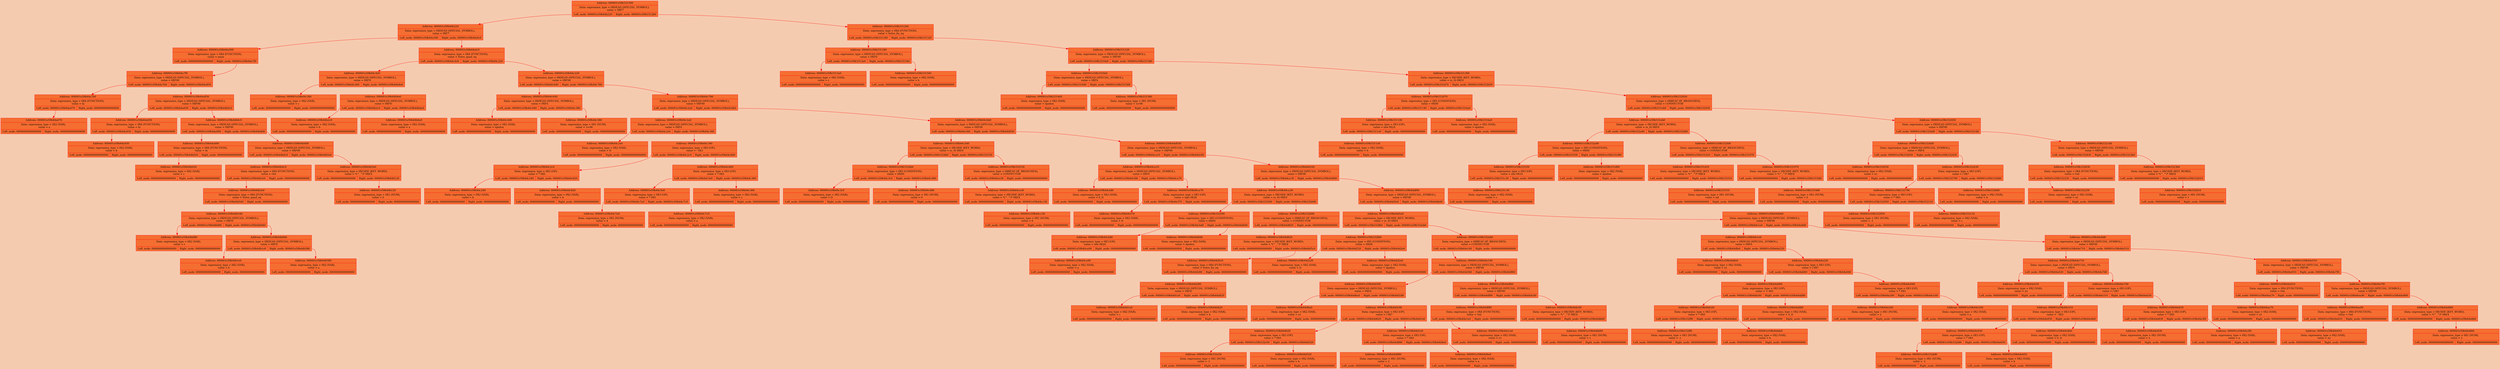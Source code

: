 digraph List{
rankdir=TB;
bgcolor="#f5cbaf";
node[fontsize=12, style=filled, fillcolor = "#f56e31", fontcolor="#000000", shape="none",style="rounded"];
edge[color="#ff05ff",fontcolor="blue", splines = polylines];

node000001e59b331500[color = "#ff030f", fillcolor = "#f56e31", style=filled, shape = record,  label = "{ Address: 000001e59b331500 | Data: expression_type = 0XDEAD (SPECIAL_SYMBOL), \n value = 0XF7 | { <left> Left_node: 000001e59b44b220 | <right> Right_node: 000001e59b331260 }}"];
node000001e59b44b220[color = "#ff030f", fillcolor = "#f56e31", style=filled, shape = record,  label = "{ Address: 000001e59b44b220 | Data: expression_type = 0XDEAD (SPECIAL_SYMBOL), \n value = 0XF7 | { <left> Left_node: 000001e59b44a500 | <right> Right_node: 000001e59b44afc0 }}"];
node000001e59b44a500[color = "#ff030f", fillcolor = "#f56e31", style=filled, shape = record,  label = "{ Address: 000001e59b44a500 | Data: expression_type = 0X4 (FUNCTION), \n value = main | { <left> Left_node: 0000000000000000 | <right> Right_node: 000001e59b44a7f0 }}"];
node000001e59b44a7f0[color = "#ff030f", fillcolor = "#f56e31", style=filled, shape = record,  label = "{ Address: 000001e59b44a7f0 | Data: expression_type = 0XDEAD (SPECIAL_SYMBOL), \n value = 0XF00 | { <left> Left_node: 000001e59b44a7b0 | <right> Right_node: 000001e59b44a850 }}"];
node000001e59b44a7b0[color = "#ff030f", fillcolor = "#f56e31", style=filled, shape = record,  label = "{ Address: 000001e59b44a7b0 | Data: expression_type = 0X4 (FUNCTION), \n value = In | { <left> Left_node: 000001e59b44a670 | <right> Right_node: 0000000000000000 }}"];
node000001e59b44a670[color = "#ff030f", fillcolor = "#f56e31", style=filled, shape = record,  label = "{ Address: 000001e59b44a670 | Data: expression_type = 0X2 (VAR), \n value = a | { <left> Left_node: 0000000000000000 | <right> Right_node: 0000000000000000 }}"];
node000001e59b44a850[color = "#ff030f", fillcolor = "#f56e31", style=filled, shape = record,  label = "{ Address: 000001e59b44a850 | Data: expression_type = 0XDEAD (SPECIAL_SYMBOL), \n value = 0XF00 | { <left> Left_node: 000001e59b44a650 | <right> Right_node: 000001e59b44b0c0 }}"];
node000001e59b44a650[color = "#ff030f", fillcolor = "#f56e31", style=filled, shape = record,  label = "{ Address: 000001e59b44a650 | Data: expression_type = 0X4 (FUNCTION), \n value = In | { <left> Left_node: 000001e59b44a930 | <right> Right_node: 0000000000000000 }}"];
node000001e59b44a930[color = "#ff030f", fillcolor = "#f56e31", style=filled, shape = record,  label = "{ Address: 000001e59b44a930 | Data: expression_type = 0X2 (VAR), \n value = b | { <left> Left_node: 0000000000000000 | <right> Right_node: 0000000000000000 }}"];
node000001e59b44b0c0[color = "#ff030f", fillcolor = "#f56e31", style=filled, shape = record,  label = "{ Address: 000001e59b44b0c0 | Data: expression_type = 0XDEAD (SPECIAL_SYMBOL), \n value = 0XF00 | { <left> Left_node: 000001e59b44a690 | <right> Right_node: 000001e59b44b400 }}"];
node000001e59b44a690[color = "#ff030f", fillcolor = "#f56e31", style=filled, shape = record,  label = "{ Address: 000001e59b44a690 | Data: expression_type = 0X4 (FUNCTION), \n value = In | { <left> Left_node: 000001e59b44b020 | <right> Right_node: 0000000000000000 }}"];
node000001e59b44b020[color = "#ff030f", fillcolor = "#f56e31", style=filled, shape = record,  label = "{ Address: 000001e59b44b020 | Data: expression_type = 0X2 (VAR), \n value = c | { <left> Left_node: 0000000000000000 | <right> Right_node: 0000000000000000 }}"];
node000001e59b44b400[color = "#ff030f", fillcolor = "#f56e31", style=filled, shape = record,  label = "{ Address: 000001e59b44b400 | Data: expression_type = 0XDEAD (SPECIAL_SYMBOL), \n value = 0XF00 | { <left> Left_node: 000001e59b44b4c0 | <right> Right_node: 000001e59b44b5e0 }}"];
node000001e59b44b4c0[color = "#ff030f", fillcolor = "#f56e31", style=filled, shape = record,  label = "{ Address: 000001e59b44b4c0 | Data: expression_type = 0X4 (FUNCTION), \n value = Out | { <left> Left_node: 000001e59b44b3e0 | <right> Right_node: 0000000000000000 }}"];
node000001e59b44b3e0[color = "#ff030f", fillcolor = "#f56e31", style=filled, shape = record,  label = "{ Address: 000001e59b44b3e0 | Data: expression_type = 0X4 (FUNCTION), \n value = Solve_quad_eq | { <left> Left_node: 000001e59b44b540 | <right> Right_node: 0000000000000000 }}"];
node000001e59b44b540[color = "#ff030f", fillcolor = "#f56e31", style=filled, shape = record,  label = "{ Address: 000001e59b44b540 | Data: expression_type = 0XDEAD (SPECIAL_SYMBOL), \n value = 0XFD | { <left> Left_node: 000001e59b44b080 | <right> Right_node: 000001e59b44b060 }}"];
node000001e59b44b080[color = "#ff030f", fillcolor = "#f56e31", style=filled, shape = record,  label = "{ Address: 000001e59b44b080 | Data: expression_type = 0X2 (VAR), \n value = c | { <left> Left_node: 0000000000000000 | <right> Right_node: 0000000000000000 }}"];
node000001e59b44b060[color = "#ff030f", fillcolor = "#f56e31", style=filled, shape = record,  label = "{ Address: 000001e59b44b060 | Data: expression_type = 0XDEAD (SPECIAL_SYMBOL), \n value = 0XFD | { <left> Left_node: 000001e59b44b1e0 | <right> Right_node: 000001e59b44b580 }}"];
node000001e59b44b1e0[color = "#ff030f", fillcolor = "#f56e31", style=filled, shape = record,  label = "{ Address: 000001e59b44b1e0 | Data: expression_type = 0X2 (VAR), \n value = b | { <left> Left_node: 0000000000000000 | <right> Right_node: 0000000000000000 }}"];
node000001e59b44b580[color = "#ff030f", fillcolor = "#f56e31", style=filled, shape = record,  label = "{ Address: 000001e59b44b580 | Data: expression_type = 0X2 (VAR), \n value = a | { <left> Left_node: 0000000000000000 | <right> Right_node: 0000000000000000 }}"];
node000001e59b44b5e0[color = "#ff030f", fillcolor = "#f56e31", style=filled, shape = record,  label = "{ Address: 000001e59b44b5e0 | Data: expression_type = 0XC0DE (KEY_WORD), \n value = *(^_^)* 0XE4 | { <left> Left_node: 0000000000000000 | <right> Right_node: 000001e59b44b120 }}"];
node000001e59b44b120[color = "#ff030f", fillcolor = "#f56e31", style=filled, shape = record,  label = "{ Address: 000001e59b44b120 | Data: expression_type = 0X1 (NUM), \n value = 0 | { <left> Left_node: 0000000000000000 | <right> Right_node: 0000000000000000 }}"];
node000001e59b44afc0[color = "#ff030f", fillcolor = "#f56e31", style=filled, shape = record,  label = "{ Address: 000001e59b44afc0 | Data: expression_type = 0X4 (FUNCTION), \n value = Solve_quad_eq | { <left> Left_node: 000001e59b44c420 | <right> Right_node: 000001e59b44c220 }}"];
node000001e59b44c420[color = "#ff030f", fillcolor = "#f56e31", style=filled, shape = record,  label = "{ Address: 000001e59b44c420 | Data: expression_type = 0XDEAD (SPECIAL_SYMBOL), \n value = 0XFD | { <left> Left_node: 000001e59b44c260 | <right> Right_node: 000001e59b44b4e0 }}"];
node000001e59b44c260[color = "#ff030f", fillcolor = "#f56e31", style=filled, shape = record,  label = "{ Address: 000001e59b44c260 | Data: expression_type = 0X2 (VAR), \n value = c | { <left> Left_node: 0000000000000000 | <right> Right_node: 0000000000000000 }}"];
node000001e59b44b4e0[color = "#ff030f", fillcolor = "#f56e31", style=filled, shape = record,  label = "{ Address: 000001e59b44b4e0 | Data: expression_type = 0XDEAD (SPECIAL_SYMBOL), \n value = 0XFD | { <left> Left_node: 000001e59b44b2c0 | <right> Right_node: 000001e59b44b4a0 }}"];
node000001e59b44b2c0[color = "#ff030f", fillcolor = "#f56e31", style=filled, shape = record,  label = "{ Address: 000001e59b44b2c0 | Data: expression_type = 0X2 (VAR), \n value = b | { <left> Left_node: 0000000000000000 | <right> Right_node: 0000000000000000 }}"];
node000001e59b44b4a0[color = "#ff030f", fillcolor = "#f56e31", style=filled, shape = record,  label = "{ Address: 000001e59b44b4a0 | Data: expression_type = 0X2 (VAR), \n value = a | { <left> Left_node: 0000000000000000 | <right> Right_node: 0000000000000000 }}"];
node000001e59b44c220[color = "#ff030f", fillcolor = "#f56e31", style=filled, shape = record,  label = "{ Address: 000001e59b44c220 | Data: expression_type = 0XDEAD (SPECIAL_SYMBOL), \n value = 0XF00 | { <left> Left_node: 000001e59b44c640 | <right> Right_node: 000001e59b44c760 }}"];
node000001e59b44c640[color = "#ff030f", fillcolor = "#f56e31", style=filled, shape = record,  label = "{ Address: 000001e59b44c640 | Data: expression_type = 0XDEAD (SPECIAL_SYMBOL), \n value = 0XFA | { <left> Left_node: 000001e59b44c440 | <right> Right_node: 000001e59b44c380 }}"];
node000001e59b44c440[color = "#ff030f", fillcolor = "#f56e31", style=filled, shape = record,  label = "{ Address: 000001e59b44c440 | Data: expression_type = 0X2 (VAR), \n value = epsilon | { <left> Left_node: 0000000000000000 | <right> Right_node: 0000000000000000 }}"];
node000001e59b44c380[color = "#ff030f", fillcolor = "#f56e31", style=filled, shape = record,  label = "{ Address: 000001e59b44c380 | Data: expression_type = 0X1 (NUM), \n value = 1e-06 | { <left> Left_node: 0000000000000000 | <right> Right_node: 0000000000000000 }}"];
node000001e59b44c760[color = "#ff030f", fillcolor = "#f56e31", style=filled, shape = record,  label = "{ Address: 000001e59b44c760 | Data: expression_type = 0XDEAD (SPECIAL_SYMBOL), \n value = 0XF00 | { <left> Left_node: 000001e59b44c2a0 | <right> Right_node: 000001e59b44cbb0 }}"];
node000001e59b44c2a0[color = "#ff030f", fillcolor = "#f56e31", style=filled, shape = record,  label = "{ Address: 000001e59b44c2a0 | Data: expression_type = 0XDEAD (SPECIAL_SYMBOL), \n value = 0XFA | { <left> Left_node: 000001e59b44c2e0 | <right> Right_node: 000001e59b44c340 }}"];
node000001e59b44c2e0[color = "#ff030f", fillcolor = "#f56e31", style=filled, shape = record,  label = "{ Address: 000001e59b44c2e0 | Data: expression_type = 0X2 (VAR), \n value = D | { <left> Left_node: 0000000000000000 | <right> Right_node: 0000000000000000 }}"];
node000001e59b44c340[color = "#ff030f", fillcolor = "#f56e31", style=filled, shape = record,  label = "{ Address: 000001e59b44c340 | Data: expression_type = 0X3 (OP), \n value = - 0X3
 | { <left> Left_node: 000001e59b44c2c0 | <right> Right_node: 000001e59b44c660 }}"];
node000001e59b44c2c0[color = "#ff030f", fillcolor = "#f56e31", style=filled, shape = record,  label = "{ Address: 000001e59b44c2c0 | Data: expression_type = 0X3 (OP), \n value = * 0X5
 | { <left> Left_node: 000001e59b44c240 | <right> Right_node: 000001e59b44c820 }}"];
node000001e59b44c240[color = "#ff030f", fillcolor = "#f56e31", style=filled, shape = record,  label = "{ Address: 000001e59b44c240 | Data: expression_type = 0X2 (VAR), \n value = b | { <left> Left_node: 0000000000000000 | <right> Right_node: 0000000000000000 }}"];
node000001e59b44c820[color = "#ff030f", fillcolor = "#f56e31", style=filled, shape = record,  label = "{ Address: 000001e59b44c820 | Data: expression_type = 0X2 (VAR), \n value = b | { <left> Left_node: 0000000000000000 | <right> Right_node: 0000000000000000 }}"];
node000001e59b44c660[color = "#ff030f", fillcolor = "#f56e31", style=filled, shape = record,  label = "{ Address: 000001e59b44c660 | Data: expression_type = 0X3 (OP), \n value = * 0X5
 | { <left> Left_node: 000001e59b44c5e0 | <right> Right_node: 000001e59b44c360 }}"];
node000001e59b44c5e0[color = "#ff030f", fillcolor = "#f56e31", style=filled, shape = record,  label = "{ Address: 000001e59b44c5e0 | Data: expression_type = 0X3 (OP), \n value = * 0X5
 | { <left> Left_node: 000001e59b44c7a0 | <right> Right_node: 000001e59b44c7c0 }}"];
node000001e59b44c7a0[color = "#ff030f", fillcolor = "#f56e31", style=filled, shape = record,  label = "{ Address: 000001e59b44c7a0 | Data: expression_type = 0X1 (NUM), \n value = 4 | { <left> Left_node: 0000000000000000 | <right> Right_node: 0000000000000000 }}"];
node000001e59b44c7c0[color = "#ff030f", fillcolor = "#f56e31", style=filled, shape = record,  label = "{ Address: 000001e59b44c7c0 | Data: expression_type = 0X2 (VAR), \n value = a | { <left> Left_node: 0000000000000000 | <right> Right_node: 0000000000000000 }}"];
node000001e59b44c360[color = "#ff030f", fillcolor = "#f56e31", style=filled, shape = record,  label = "{ Address: 000001e59b44c360 | Data: expression_type = 0X2 (VAR), \n value = c | { <left> Left_node: 0000000000000000 | <right> Right_node: 0000000000000000 }}"];
node000001e59b44cbb0[color = "#ff030f", fillcolor = "#f56e31", style=filled, shape = record,  label = "{ Address: 000001e59b44cbb0 | Data: expression_type = 0XDEAD (SPECIAL_SYMBOL), \n value = 0XF00 | { <left> Left_node: 000001e59b44c560 | <right> Right_node: 000001e59b44d030 }}"];
node000001e59b44c560[color = "#ff030f", fillcolor = "#f56e31", style=filled, shape = record,  label = "{ Address: 000001e59b44c560 | Data: expression_type = 0XC0DE (KEY_WORD), \n value = (o_0) 0XE0 | { <left> Left_node: 000001e59b3324b0 | <right> Right_node: 000001e59b332530 }}"];
node000001e59b3324b0[color = "#ff030f", fillcolor = "#f56e31", style=filled, shape = record,  label = "{ Address: 000001e59b3324b0 | Data: expression_type = 0X5 (CONDITION), \n value = 0XD0 | { <left> Left_node: 000001e59b44c3c0 | <right> Right_node: 000001e59b44c480 }}"];
node000001e59b44c3c0[color = "#ff030f", fillcolor = "#f56e31", style=filled, shape = record,  label = "{ Address: 000001e59b44c3c0 | Data: expression_type = 0X2 (VAR), \n value = D | { <left> Left_node: 0000000000000000 | <right> Right_node: 0000000000000000 }}"];
node000001e59b44c480[color = "#ff030f", fillcolor = "#f56e31", style=filled, shape = record,  label = "{ Address: 000001e59b44c480 | Data: expression_type = 0X1 (NUM), \n value = 0 | { <left> Left_node: 0000000000000000 | <right> Right_node: 0000000000000000 }}"];
node000001e59b332530[color = "#ff030f", fillcolor = "#f56e31", style=filled, shape = record,  label = "{ Address: 000001e59b332530 | Data: expression_type = 0XBEAF (IF_BRANCHES), \n value = CONNECTOR | { <left> Left_node: 000001e59b44ce30 | <right> Right_node: 0000000000000000 }}"];
node000001e59b44ce30[color = "#ff030f", fillcolor = "#f56e31", style=filled, shape = record,  label = "{ Address: 000001e59b44ce30 | Data: expression_type = 0XC0DE (KEY_WORD), \n value = *(^_^)* 0XE4 | { <left> Left_node: 0000000000000000 | <right> Right_node: 000001e59b44cc30 }}"];
node000001e59b44cc30[color = "#ff030f", fillcolor = "#f56e31", style=filled, shape = record,  label = "{ Address: 000001e59b44cc30 | Data: expression_type = 0X1 (NUM), \n value = 0 | { <left> Left_node: 0000000000000000 | <right> Right_node: 0000000000000000 }}"];
node000001e59b44d030[color = "#ff030f", fillcolor = "#f56e31", style=filled, shape = record,  label = "{ Address: 000001e59b44d030 | Data: expression_type = 0XDEAD (SPECIAL_SYMBOL), \n value = 0XF00 | { <left> Left_node: 000001e59b44ca10 | <right> Right_node: 000001e59b44d160 }}"];
node000001e59b44ca10[color = "#ff030f", fillcolor = "#f56e31", style=filled, shape = record,  label = "{ Address: 000001e59b44ca10 | Data: expression_type = 0XDEAD (SPECIAL_SYMBOL), \n value = 0XFA | { <left> Left_node: 000001e59b44cfd0 | <right> Right_node: 000001e59b44ca70 }}"];
node000001e59b44cfd0[color = "#ff030f", fillcolor = "#f56e31", style=filled, shape = record,  label = "{ Address: 000001e59b44cfd0 | Data: expression_type = 0X2 (VAR), \n value = S_D | { <left> Left_node: 0000000000000000 | <right> Right_node: 0000000000000000 }}"];
node000001e59b44ca70[color = "#ff030f", fillcolor = "#f56e31", style=filled, shape = record,  label = "{ Address: 000001e59b44ca70 | Data: expression_type = 0X3 (OP), \n value = sqrt 0X28
 | { <left> Left_node: 000001e59b44cf70 | <right> Right_node: 0000000000000000 }}"];
node000001e59b44cf70[color = "#ff030f", fillcolor = "#f56e31", style=filled, shape = record,  label = "{ Address: 000001e59b44cf70 | Data: expression_type = 0X2 (VAR), \n value = D | { <left> Left_node: 0000000000000000 | <right> Right_node: 0000000000000000 }}"];
node000001e59b44d160[color = "#ff030f", fillcolor = "#f56e31", style=filled, shape = record,  label = "{ Address: 000001e59b44d160 | Data: expression_type = 0XDEAD (SPECIAL_SYMBOL), \n value = 0XF00 | { <left> Left_node: 000001e59b44ca30 | <right> Right_node: 000001e59b44df40 }}"];
node000001e59b44ca30[color = "#ff030f", fillcolor = "#f56e31", style=filled, shape = record,  label = "{ Address: 000001e59b44ca30 | Data: expression_type = 0XC0DE (KEY_WORD), \n value = (o_0) 0XE0 | { <left> Left_node: 000001e59b332590 | <right> Right_node: 000001e59b332690 }}"];
node000001e59b332590[color = "#ff030f", fillcolor = "#f56e31", style=filled, shape = record,  label = "{ Address: 000001e59b332590 | Data: expression_type = 0X5 (CONDITION), \n value = 0XD0 | { <left> Left_node: 000001e59b44cbd0 | <right> Right_node: 000001e59b44d0d0 }}"];
node000001e59b44cbd0[color = "#ff030f", fillcolor = "#f56e31", style=filled, shape = record,  label = "{ Address: 000001e59b44cbd0 | Data: expression_type = 0X3 (OP), \n value = abs 0X2A
 | { <left> Left_node: 000001e59b44ca90 | <right> Right_node: 0000000000000000 }}"];
node000001e59b44ca90[color = "#ff030f", fillcolor = "#f56e31", style=filled, shape = record,  label = "{ Address: 000001e59b44ca90 | Data: expression_type = 0X2 (VAR), \n value = a | { <left> Left_node: 0000000000000000 | <right> Right_node: 0000000000000000 }}"];
node000001e59b44d0d0[color = "#ff030f", fillcolor = "#f56e31", style=filled, shape = record,  label = "{ Address: 000001e59b44d0d0 | Data: expression_type = 0X2 (VAR), \n value = epsilon | { <left> Left_node: 0000000000000000 | <right> Right_node: 0000000000000000 }}"];
node000001e59b332690[color = "#ff030f", fillcolor = "#f56e31", style=filled, shape = record,  label = "{ Address: 000001e59b332690 | Data: expression_type = 0XBEAF (IF_BRANCHES), \n value = CONNECTOR | { <left> Left_node: 000001e59b44d820 | <right> Right_node: 0000000000000000 }}"];
node000001e59b44d820[color = "#ff030f", fillcolor = "#f56e31", style=filled, shape = record,  label = "{ Address: 000001e59b44d820 | Data: expression_type = 0XC0DE (KEY_WORD), \n value = *(^_^)* 0XE4 | { <left> Left_node: 0000000000000000 | <right> Right_node: 000001e59b44d5c0 }}"];
node000001e59b44d5c0[color = "#ff030f", fillcolor = "#f56e31", style=filled, shape = record,  label = "{ Address: 000001e59b44d5c0 | Data: expression_type = 0X4 (FUNCTION), \n value = Solve_lin_eq | { <left> Left_node: 000001e59b44d280 | <right> Right_node: 0000000000000000 }}"];
node000001e59b44d280[color = "#ff030f", fillcolor = "#f56e31", style=filled, shape = record,  label = "{ Address: 000001e59b44d280 | Data: expression_type = 0XDEAD (SPECIAL_SYMBOL), \n value = 0XFD | { <left> Left_node: 000001e59b44d1a0 | <right> Right_node: 000001e59b44d420 }}"];
node000001e59b44d1a0[color = "#ff030f", fillcolor = "#f56e31", style=filled, shape = record,  label = "{ Address: 000001e59b44d1a0 | Data: expression_type = 0X2 (VAR), \n value = c | { <left> Left_node: 0000000000000000 | <right> Right_node: 0000000000000000 }}"];
node000001e59b44d420[color = "#ff030f", fillcolor = "#f56e31", style=filled, shape = record,  label = "{ Address: 000001e59b44d420 | Data: expression_type = 0X2 (VAR), \n value = b | { <left> Left_node: 0000000000000000 | <right> Right_node: 0000000000000000 }}"];
node000001e59b44df40[color = "#ff030f", fillcolor = "#f56e31", style=filled, shape = record,  label = "{ Address: 000001e59b44df40 | Data: expression_type = 0XDEAD (SPECIAL_SYMBOL), \n value = 0XF00 | { <left> Left_node: 000001e59b44d5e0 | <right> Right_node: 000001e59b44db60 }}"];
node000001e59b44d5e0[color = "#ff030f", fillcolor = "#f56e31", style=filled, shape = record,  label = "{ Address: 000001e59b44d5e0 | Data: expression_type = 0XC0DE (KEY_WORD), \n value = (o_0) 0XE0 | { <left> Left_node: 000001e59b332fb0 | <right> Right_node: 000001e59b332eb0 }}"];
node000001e59b332fb0[color = "#ff030f", fillcolor = "#f56e31", style=filled, shape = record,  label = "{ Address: 000001e59b332fb0 | Data: expression_type = 0X5 (CONDITION), \n value = 0XD0 | { <left> Left_node: 000001e59b44d220 | <right> Right_node: 000001e59b44d2e0 }}"];
node000001e59b44d220[color = "#ff030f", fillcolor = "#f56e31", style=filled, shape = record,  label = "{ Address: 000001e59b44d220 | Data: expression_type = 0X2 (VAR), \n value = D | { <left> Left_node: 0000000000000000 | <right> Right_node: 0000000000000000 }}"];
node000001e59b44d2e0[color = "#ff030f", fillcolor = "#f56e31", style=filled, shape = record,  label = "{ Address: 000001e59b44d2e0 | Data: expression_type = 0X2 (VAR), \n value = epsilon | { <left> Left_node: 0000000000000000 | <right> Right_node: 0000000000000000 }}"];
node000001e59b332eb0[color = "#ff030f", fillcolor = "#f56e31", style=filled, shape = record,  label = "{ Address: 000001e59b332eb0 | Data: expression_type = 0XBEAF (IF_BRANCHES), \n value = CONNECTOR | { <left> Left_node: 000001e59b44e140 | <right> Right_node: 0000000000000000 }}"];
node000001e59b44e140[color = "#ff030f", fillcolor = "#f56e31", style=filled, shape = record,  label = "{ Address: 000001e59b44e140 | Data: expression_type = 0XDEAD (SPECIAL_SYMBOL), \n value = 0XF00 | { <left> Left_node: 000001e59b44d360 | <right> Right_node: 000001e59b44df60 }}"];
node000001e59b44d360[color = "#ff030f", fillcolor = "#f56e31", style=filled, shape = record,  label = "{ Address: 000001e59b44d360 | Data: expression_type = 0XDEAD (SPECIAL_SYMBOL), \n value = 0XFA | { <left> Left_node: 000001e59b44d6a0 | <right> Right_node: 000001e59b44d180 }}"];
node000001e59b44d6a0[color = "#ff030f", fillcolor = "#f56e31", style=filled, shape = record,  label = "{ Address: 000001e59b44d6a0 | Data: expression_type = 0X2 (VAR), \n value = x1 | { <left> Left_node: 0000000000000000 | <right> Right_node: 0000000000000000 }}"];
node000001e59b44d180[color = "#ff030f", fillcolor = "#f56e31", style=filled, shape = record,  label = "{ Address: 000001e59b44d180 | Data: expression_type = 0X3 (OP), \n value = / 0X7
 | { <left> Left_node: 000001e59b44d620 | <right> Right_node: 000001e59b44d1e0 }}"];
node000001e59b44d620[color = "#ff030f", fillcolor = "#f56e31", style=filled, shape = record,  label = "{ Address: 000001e59b44d620 | Data: expression_type = 0X3 (OP), \n value = * 0X5
 | { <left> Left_node: 000001e59b332e50 | <right> Right_node: 000001e59b44d520 }}"];
node000001e59b332e50[color = "#ff030f", fillcolor = "#f56e31", style=filled, shape = record,  label = "{ Address: 000001e59b332e50 | Data: expression_type = 0X1 (NUM), \n value = -1 | { <left> Left_node: 0000000000000000 | <right> Right_node: 0000000000000000 }}"];
node000001e59b44d520[color = "#ff030f", fillcolor = "#f56e31", style=filled, shape = record,  label = "{ Address: 000001e59b44d520 | Data: expression_type = 0X2 (VAR), \n value = b | { <left> Left_node: 0000000000000000 | <right> Right_node: 0000000000000000 }}"];
node000001e59b44d1e0[color = "#ff030f", fillcolor = "#f56e31", style=filled, shape = record,  label = "{ Address: 000001e59b44d1e0 | Data: expression_type = 0X3 (OP), \n value = * 0X5
 | { <left> Left_node: 000001e59b44d880 | <right> Right_node: 000001e59b44d4e0 }}"];
node000001e59b44d880[color = "#ff030f", fillcolor = "#f56e31", style=filled, shape = record,  label = "{ Address: 000001e59b44d880 | Data: expression_type = 0X1 (NUM), \n value = 2 | { <left> Left_node: 0000000000000000 | <right> Right_node: 0000000000000000 }}"];
node000001e59b44d4e0[color = "#ff030f", fillcolor = "#f56e31", style=filled, shape = record,  label = "{ Address: 000001e59b44d4e0 | Data: expression_type = 0X2 (VAR), \n value = a | { <left> Left_node: 0000000000000000 | <right> Right_node: 0000000000000000 }}"];
node000001e59b44df60[color = "#ff030f", fillcolor = "#f56e31", style=filled, shape = record,  label = "{ Address: 000001e59b44df60 | Data: expression_type = 0XDEAD (SPECIAL_SYMBOL), \n value = 0XF00 | { <left> Left_node: 000001e59b44df80 | <right> Right_node: 000001e59b44dc00 }}"];
node000001e59b44df80[color = "#ff030f", fillcolor = "#f56e31", style=filled, shape = record,  label = "{ Address: 000001e59b44df80 | Data: expression_type = 0X4 (FUNCTION), \n value = Out | { <left> Left_node: 000001e59b44e1a0 | <right> Right_node: 0000000000000000 }}"];
node000001e59b44e1a0[color = "#ff030f", fillcolor = "#f56e31", style=filled, shape = record,  label = "{ Address: 000001e59b44e1a0 | Data: expression_type = 0X2 (VAR), \n value = x1 | { <left> Left_node: 0000000000000000 | <right> Right_node: 0000000000000000 }}"];
node000001e59b44dc00[color = "#ff030f", fillcolor = "#f56e31", style=filled, shape = record,  label = "{ Address: 000001e59b44dc00 | Data: expression_type = 0XC0DE (KEY_WORD), \n value = *(^_^)* 0XE4 | { <left> Left_node: 0000000000000000 | <right> Right_node: 000001e59b44db00 }}"];
node000001e59b44db00[color = "#ff030f", fillcolor = "#f56e31", style=filled, shape = record,  label = "{ Address: 000001e59b44db00 | Data: expression_type = 0X1 (NUM), \n value = 1 | { <left> Left_node: 0000000000000000 | <right> Right_node: 0000000000000000 }}"];
node000001e59b44db60[color = "#ff030f", fillcolor = "#f56e31", style=filled, shape = record,  label = "{ Address: 000001e59b44db60 | Data: expression_type = 0XDEAD (SPECIAL_SYMBOL), \n value = 0XF00 | { <left> Left_node: 000001e59b44e1e0 | <right> Right_node: 000001e59b44e9d0 }}"];
node000001e59b44e1e0[color = "#ff030f", fillcolor = "#f56e31", style=filled, shape = record,  label = "{ Address: 000001e59b44e1e0 | Data: expression_type = 0XDEAD (SPECIAL_SYMBOL), \n value = 0XFA | { <left> Left_node: 000001e59b44dfe0 | <right> Right_node: 000001e59b44e220 }}"];
node000001e59b44dfe0[color = "#ff030f", fillcolor = "#f56e31", style=filled, shape = record,  label = "{ Address: 000001e59b44dfe0 | Data: expression_type = 0X2 (VAR), \n value = x1 | { <left> Left_node: 0000000000000000 | <right> Right_node: 0000000000000000 }}"];
node000001e59b44e220[color = "#ff030f", fillcolor = "#f56e31", style=filled, shape = record,  label = "{ Address: 000001e59b44e220 | Data: expression_type = 0X3 (OP), \n value = / 0X7
 | { <left> Left_node: 000001e59b44dd00 | <right> Right_node: 000001e59b44e040 }}"];
node000001e59b44dd00[color = "#ff030f", fillcolor = "#f56e31", style=filled, shape = record,  label = "{ Address: 000001e59b44dd00 | Data: expression_type = 0X3 (OP), \n value = + 0X1
 | { <left> Left_node: 000001e59b44dc60 | <right> Right_node: 000001e59b44dd80 }}"];
node000001e59b44dc60[color = "#ff030f", fillcolor = "#f56e31", style=filled, shape = record,  label = "{ Address: 000001e59b44dc60 | Data: expression_type = 0X3 (OP), \n value = * 0X5
 | { <left> Left_node: 000001e59b332ff0 | <right> Right_node: 000001e59b44dde0 }}"];
node000001e59b332ff0[color = "#ff030f", fillcolor = "#f56e31", style=filled, shape = record,  label = "{ Address: 000001e59b332ff0 | Data: expression_type = 0X1 (NUM), \n value = -1 | { <left> Left_node: 0000000000000000 | <right> Right_node: 0000000000000000 }}"];
node000001e59b44dde0[color = "#ff030f", fillcolor = "#f56e31", style=filled, shape = record,  label = "{ Address: 000001e59b44dde0 | Data: expression_type = 0X2 (VAR), \n value = b | { <left> Left_node: 0000000000000000 | <right> Right_node: 0000000000000000 }}"];
node000001e59b44dd80[color = "#ff030f", fillcolor = "#f56e31", style=filled, shape = record,  label = "{ Address: 000001e59b44dd80 | Data: expression_type = 0X2 (VAR), \n value = S_D | { <left> Left_node: 0000000000000000 | <right> Right_node: 0000000000000000 }}"];
node000001e59b44e040[color = "#ff030f", fillcolor = "#f56e31", style=filled, shape = record,  label = "{ Address: 000001e59b44e040 | Data: expression_type = 0X3 (OP), \n value = * 0X5
 | { <left> Left_node: 000001e59b44e240 | <right> Right_node: 000001e59b44e160 }}"];
node000001e59b44e240[color = "#ff030f", fillcolor = "#f56e31", style=filled, shape = record,  label = "{ Address: 000001e59b44e240 | Data: expression_type = 0X1 (NUM), \n value = 2 | { <left> Left_node: 0000000000000000 | <right> Right_node: 0000000000000000 }}"];
node000001e59b44e160[color = "#ff030f", fillcolor = "#f56e31", style=filled, shape = record,  label = "{ Address: 000001e59b44e160 | Data: expression_type = 0X2 (VAR), \n value = a | { <left> Left_node: 0000000000000000 | <right> Right_node: 0000000000000000 }}"];
node000001e59b44e9d0[color = "#ff030f", fillcolor = "#f56e31", style=filled, shape = record,  label = "{ Address: 000001e59b44e9d0 | Data: expression_type = 0XDEAD (SPECIAL_SYMBOL), \n value = 0XF00 | { <left> Left_node: 000001e59b44e710 | <right> Right_node: 000001e59b44e510 }}"];
node000001e59b44e710[color = "#ff030f", fillcolor = "#f56e31", style=filled, shape = record,  label = "{ Address: 000001e59b44e710 | Data: expression_type = 0XDEAD (SPECIAL_SYMBOL), \n value = 0XFA | { <left> Left_node: 000001e59b44e430 | <right> Right_node: 000001e59b44e7d0 }}"];
node000001e59b44e430[color = "#ff030f", fillcolor = "#f56e31", style=filled, shape = record,  label = "{ Address: 000001e59b44e430 | Data: expression_type = 0X2 (VAR), \n value = x2 | { <left> Left_node: 0000000000000000 | <right> Right_node: 0000000000000000 }}"];
node000001e59b44e7d0[color = "#ff030f", fillcolor = "#f56e31", style=filled, shape = record,  label = "{ Address: 000001e59b44e7d0 | Data: expression_type = 0X3 (OP), \n value = / 0X7
 | { <left> Left_node: 000001e59b44e310 | <right> Right_node: 000001e59b44e630 }}"];
node000001e59b44e310[color = "#ff030f", fillcolor = "#f56e31", style=filled, shape = record,  label = "{ Address: 000001e59b44e310 | Data: expression_type = 0X3 (OP), \n value = - 0X3
 | { <left> Left_node: 000001e59b44e930 | <right> Right_node: 000001e59b44e4b0 }}"];
node000001e59b44e930[color = "#ff030f", fillcolor = "#f56e31", style=filled, shape = record,  label = "{ Address: 000001e59b44e930 | Data: expression_type = 0X3 (OP), \n value = * 0X5
 | { <left> Left_node: 000001e59b332dd0 | <right> Right_node: 000001e59b44e650 }}"];
node000001e59b332dd0[color = "#ff030f", fillcolor = "#f56e31", style=filled, shape = record,  label = "{ Address: 000001e59b332dd0 | Data: expression_type = 0X1 (NUM), \n value = -1 | { <left> Left_node: 0000000000000000 | <right> Right_node: 0000000000000000 }}"];
node000001e59b44e650[color = "#ff030f", fillcolor = "#f56e31", style=filled, shape = record,  label = "{ Address: 000001e59b44e650 | Data: expression_type = 0X2 (VAR), \n value = b | { <left> Left_node: 0000000000000000 | <right> Right_node: 0000000000000000 }}"];
node000001e59b44e4b0[color = "#ff030f", fillcolor = "#f56e31", style=filled, shape = record,  label = "{ Address: 000001e59b44e4b0 | Data: expression_type = 0X2 (VAR), \n value = S_D | { <left> Left_node: 0000000000000000 | <right> Right_node: 0000000000000000 }}"];
node000001e59b44e630[color = "#ff030f", fillcolor = "#f56e31", style=filled, shape = record,  label = "{ Address: 000001e59b44e630 | Data: expression_type = 0X3 (OP), \n value = * 0X5
 | { <left> Left_node: 000001e59b44e830 | <right> Right_node: 000001e59b44e3f0 }}"];
node000001e59b44e830[color = "#ff030f", fillcolor = "#f56e31", style=filled, shape = record,  label = "{ Address: 000001e59b44e830 | Data: expression_type = 0X1 (NUM), \n value = 2 | { <left> Left_node: 0000000000000000 | <right> Right_node: 0000000000000000 }}"];
node000001e59b44e3f0[color = "#ff030f", fillcolor = "#f56e31", style=filled, shape = record,  label = "{ Address: 000001e59b44e3f0 | Data: expression_type = 0X2 (VAR), \n value = a | { <left> Left_node: 0000000000000000 | <right> Right_node: 0000000000000000 }}"];
node000001e59b44e510[color = "#ff030f", fillcolor = "#f56e31", style=filled, shape = record,  label = "{ Address: 000001e59b44e510 | Data: expression_type = 0XDEAD (SPECIAL_SYMBOL), \n value = 0XF00 | { <left> Left_node: 000001e59b44e910 | <right> Right_node: 000001e59b44e7f0 }}"];
node000001e59b44e910[color = "#ff030f", fillcolor = "#f56e31", style=filled, shape = record,  label = "{ Address: 000001e59b44e910 | Data: expression_type = 0X4 (FUNCTION), \n value = Out | { <left> Left_node: 000001e59b44ea70 | <right> Right_node: 0000000000000000 }}"];
node000001e59b44ea70[color = "#ff030f", fillcolor = "#f56e31", style=filled, shape = record,  label = "{ Address: 000001e59b44ea70 | Data: expression_type = 0X2 (VAR), \n value = x1 | { <left> Left_node: 0000000000000000 | <right> Right_node: 0000000000000000 }}"];
node000001e59b44e7f0[color = "#ff030f", fillcolor = "#f56e31", style=filled, shape = record,  label = "{ Address: 000001e59b44e7f0 | Data: expression_type = 0XDEAD (SPECIAL_SYMBOL), \n value = 0XF00 | { <left> Left_node: 000001e59b44ea90 | <right> Right_node: 000001e59b44e890 }}"];
node000001e59b44ea90[color = "#ff030f", fillcolor = "#f56e31", style=filled, shape = record,  label = "{ Address: 000001e59b44ea90 | Data: expression_type = 0X4 (FUNCTION), \n value = Out | { <left> Left_node: 000001e59b44e610 | <right> Right_node: 0000000000000000 }}"];
node000001e59b44e610[color = "#ff030f", fillcolor = "#f56e31", style=filled, shape = record,  label = "{ Address: 000001e59b44e610 | Data: expression_type = 0X2 (VAR), \n value = x2 | { <left> Left_node: 0000000000000000 | <right> Right_node: 0000000000000000 }}"];
node000001e59b44e890[color = "#ff030f", fillcolor = "#f56e31", style=filled, shape = record,  label = "{ Address: 000001e59b44e890 | Data: expression_type = 0XC0DE (KEY_WORD), \n value = *(^_^)* 0XE4 | { <left> Left_node: 0000000000000000 | <right> Right_node: 000001e59b44e8b0 }}"];
node000001e59b44e8b0[color = "#ff030f", fillcolor = "#f56e31", style=filled, shape = record,  label = "{ Address: 000001e59b44e8b0 | Data: expression_type = 0X1 (NUM), \n value = 2 | { <left> Left_node: 0000000000000000 | <right> Right_node: 0000000000000000 }}"];
node000001e59b331260[color = "#ff030f", fillcolor = "#f56e31", style=filled, shape = record,  label = "{ Address: 000001e59b331260 | Data: expression_type = 0X4 (FUNCTION), \n value = Solve_lin_eq | { <left> Left_node: 000001e59b331180 | <right> Right_node: 000001e59b331320 }}"];
node000001e59b331180[color = "#ff030f", fillcolor = "#f56e31", style=filled, shape = record,  label = "{ Address: 000001e59b331180 | Data: expression_type = 0XDEAD (SPECIAL_SYMBOL), \n value = 0XFD | { <left> Left_node: 000001e59b3313a0 | <right> Right_node: 000001e59b331540 }}"];
node000001e59b3313a0[color = "#ff030f", fillcolor = "#f56e31", style=filled, shape = record,  label = "{ Address: 000001e59b3313a0 | Data: expression_type = 0X2 (VAR), \n value = c | { <left> Left_node: 0000000000000000 | <right> Right_node: 0000000000000000 }}"];
node000001e59b331540[color = "#ff030f", fillcolor = "#f56e31", style=filled, shape = record,  label = "{ Address: 000001e59b331540 | Data: expression_type = 0X2 (VAR), \n value = b | { <left> Left_node: 0000000000000000 | <right> Right_node: 0000000000000000 }}"];
node000001e59b331320[color = "#ff030f", fillcolor = "#f56e31", style=filled, shape = record,  label = "{ Address: 000001e59b331320 | Data: expression_type = 0XDEAD (SPECIAL_SYMBOL), \n value = 0XF00 | { <left> Left_node: 000001e59b3310e0 | <right> Right_node: 000001e59b331360 }}"];
node000001e59b3310e0[color = "#ff030f", fillcolor = "#f56e31", style=filled, shape = record,  label = "{ Address: 000001e59b3310e0 | Data: expression_type = 0XDEAD (SPECIAL_SYMBOL), \n value = 0XFA | { <left> Left_node: 000001e59b331440 | <right> Right_node: 000001e59b331560 }}"];
node000001e59b331440[color = "#ff030f", fillcolor = "#f56e31", style=filled, shape = record,  label = "{ Address: 000001e59b331440 | Data: expression_type = 0X2 (VAR), \n value = epsilon | { <left> Left_node: 0000000000000000 | <right> Right_node: 0000000000000000 }}"];
node000001e59b331560[color = "#ff030f", fillcolor = "#f56e31", style=filled, shape = record,  label = "{ Address: 000001e59b331560 | Data: expression_type = 0X1 (NUM), \n value = 1e-06 | { <left> Left_node: 0000000000000000 | <right> Right_node: 0000000000000000 }}"];
node000001e59b331360[color = "#ff030f", fillcolor = "#f56e31", style=filled, shape = record,  label = "{ Address: 000001e59b331360 | Data: expression_type = 0XC0DE (KEY_WORD), \n value = (o_0) 0XE0 | { <left> Left_node: 000001e59b332d70 | <right> Right_node: 000001e59b332b50 }}"];
node000001e59b332d70[color = "#ff030f", fillcolor = "#f56e31", style=filled, shape = record,  label = "{ Address: 000001e59b332d70 | Data: expression_type = 0X5 (CONDITION), \n value = 0XD0 | { <left> Left_node: 000001e59b331140 | <right> Right_node: 000001e59b3316a0 }}"];
node000001e59b331140[color = "#ff030f", fillcolor = "#f56e31", style=filled, shape = record,  label = "{ Address: 000001e59b331140 | Data: expression_type = 0X3 (OP), \n value = abs 0X2A
 | { <left> Left_node: 000001e59b3311e0 | <right> Right_node: 0000000000000000 }}"];
node000001e59b3311e0[color = "#ff030f", fillcolor = "#f56e31", style=filled, shape = record,  label = "{ Address: 000001e59b3311e0 | Data: expression_type = 0X2 (VAR), \n value = b | { <left> Left_node: 0000000000000000 | <right> Right_node: 0000000000000000 }}"];
node000001e59b3316a0[color = "#ff030f", fillcolor = "#f56e31", style=filled, shape = record,  label = "{ Address: 000001e59b3316a0 | Data: expression_type = 0X2 (VAR), \n value = epsilon | { <left> Left_node: 0000000000000000 | <right> Right_node: 0000000000000000 }}"];
node000001e59b332b50[color = "#ff030f", fillcolor = "#f56e31", style=filled, shape = record,  label = "{ Address: 000001e59b332b50 | Data: expression_type = 0XBEAF (IF_BRANCHES), \n value = CONNECTOR | { <left> Left_node: 000001e59b331eb0 | <right> Right_node: 000001e59b332450 }}"];
node000001e59b331eb0[color = "#ff030f", fillcolor = "#f56e31", style=filled, shape = record,  label = "{ Address: 000001e59b331eb0 | Data: expression_type = 0XC0DE (KEY_WORD), \n value = (o_0) 0XE0 | { <left> Left_node: 000001e59b332a90 | <right> Right_node: 000001e59b332fd0 }}"];
node000001e59b332a90[color = "#ff030f", fillcolor = "#f56e31", style=filled, shape = record,  label = "{ Address: 000001e59b332a90 | Data: expression_type = 0X5 (CONDITION), \n value = 0XD0 | { <left> Left_node: 000001e59b331f30 | <right> Right_node: 000001e59b331d90 }}"];
node000001e59b331f30[color = "#ff030f", fillcolor = "#f56e31", style=filled, shape = record,  label = "{ Address: 000001e59b331f30 | Data: expression_type = 0X3 (OP), \n value = abs 0X2A
 | { <left> Left_node: 000001e59b331c30 | <right> Right_node: 0000000000000000 }}"];
node000001e59b331c30[color = "#ff030f", fillcolor = "#f56e31", style=filled, shape = record,  label = "{ Address: 000001e59b331c30 | Data: expression_type = 0X2 (VAR), \n value = c | { <left> Left_node: 0000000000000000 | <right> Right_node: 0000000000000000 }}"];
node000001e59b331d90[color = "#ff030f", fillcolor = "#f56e31", style=filled, shape = record,  label = "{ Address: 000001e59b331d90 | Data: expression_type = 0X2 (VAR), \n value = epsilon | { <left> Left_node: 0000000000000000 | <right> Right_node: 0000000000000000 }}"];
node000001e59b332fd0[color = "#ff030f", fillcolor = "#f56e31", style=filled, shape = record,  label = "{ Address: 000001e59b332fd0 | Data: expression_type = 0XBEAF (IF_BRANCHES), \n value = CONNECTOR | { <left> Left_node: 000001e59b331d10 | <right> Right_node: 000001e59b331970 }}"];
node000001e59b331d10[color = "#ff030f", fillcolor = "#f56e31", style=filled, shape = record,  label = "{ Address: 000001e59b331d10 | Data: expression_type = 0XC0DE (KEY_WORD), \n value = *(^_^)* 0XE4 | { <left> Left_node: 0000000000000000 | <right> Right_node: 000001e59b331f10 }}"];
node000001e59b331f10[color = "#ff030f", fillcolor = "#f56e31", style=filled, shape = record,  label = "{ Address: 000001e59b331f10 | Data: expression_type = 0X1 (NUM), \n value = inf | { <left> Left_node: 0000000000000000 | <right> Right_node: 0000000000000000 }}"];
node000001e59b331970[color = "#ff030f", fillcolor = "#f56e31", style=filled, shape = record,  label = "{ Address: 000001e59b331970 | Data: expression_type = 0XC0DE (KEY_WORD), \n value = *(^_^)* 0XE4 | { <left> Left_node: 0000000000000000 | <right> Right_node: 000001e59b3319d0 }}"];
node000001e59b3319d0[color = "#ff030f", fillcolor = "#f56e31", style=filled, shape = record,  label = "{ Address: 000001e59b3319d0 | Data: expression_type = 0X1 (NUM), \n value = 0 | { <left> Left_node: 0000000000000000 | <right> Right_node: 0000000000000000 }}"];
node000001e59b332450[color = "#ff030f", fillcolor = "#f56e31", style=filled, shape = record,  label = "{ Address: 000001e59b332450 | Data: expression_type = 0XDEAD (SPECIAL_SYMBOL), \n value = 0XF00 | { <left> Left_node: 000001e59b3324d0 | <right> Right_node: 000001e59b3321d0 }}"];
node000001e59b3324d0[color = "#ff030f", fillcolor = "#f56e31", style=filled, shape = record,  label = "{ Address: 000001e59b3324d0 | Data: expression_type = 0XDEAD (SPECIAL_SYMBOL), \n value = 0XFA | { <left> Left_node: 000001e59b332650 | <right> Right_node: 000001e59b332430 }}"];
node000001e59b332650[color = "#ff030f", fillcolor = "#f56e31", style=filled, shape = record,  label = "{ Address: 000001e59b332650 | Data: expression_type = 0X2 (VAR), \n value = x1 | { <left> Left_node: 0000000000000000 | <right> Right_node: 0000000000000000 }}"];
node000001e59b332430[color = "#ff030f", fillcolor = "#f56e31", style=filled, shape = record,  label = "{ Address: 000001e59b332430 | Data: expression_type = 0X3 (OP), \n value = / 0X7
 | { <left> Left_node: 000001e59b332790 | <right> Right_node: 000001e59b3328d0 }}"];
node000001e59b332790[color = "#ff030f", fillcolor = "#f56e31", style=filled, shape = record,  label = "{ Address: 000001e59b332790 | Data: expression_type = 0X3 (OP), \n value = * 0X5
 | { <left> Left_node: 000001e59b332950 | <right> Right_node: 000001e59b332110 }}"];
node000001e59b332950[color = "#ff030f", fillcolor = "#f56e31", style=filled, shape = record,  label = "{ Address: 000001e59b332950 | Data: expression_type = 0X1 (NUM), \n value = -1 | { <left> Left_node: 0000000000000000 | <right> Right_node: 0000000000000000 }}"];
node000001e59b332110[color = "#ff030f", fillcolor = "#f56e31", style=filled, shape = record,  label = "{ Address: 000001e59b332110 | Data: expression_type = 0X2 (VAR), \n value = c | { <left> Left_node: 0000000000000000 | <right> Right_node: 0000000000000000 }}"];
node000001e59b3328d0[color = "#ff030f", fillcolor = "#f56e31", style=filled, shape = record,  label = "{ Address: 000001e59b3328d0 | Data: expression_type = 0X2 (VAR), \n value = b | { <left> Left_node: 0000000000000000 | <right> Right_node: 0000000000000000 }}"];
node000001e59b3321d0[color = "#ff030f", fillcolor = "#f56e31", style=filled, shape = record,  label = "{ Address: 000001e59b3321d0 | Data: expression_type = 0XDEAD (SPECIAL_SYMBOL), \n value = 0XF00 | { <left> Left_node: 000001e59b332830 | <right> Right_node: 000001e59b3323b0 }}"];
node000001e59b332830[color = "#ff030f", fillcolor = "#f56e31", style=filled, shape = record,  label = "{ Address: 000001e59b332830 | Data: expression_type = 0X4 (FUNCTION), \n value = Out | { <left> Left_node: 000001e59b332230 | <right> Right_node: 0000000000000000 }}"];
node000001e59b332230[color = "#ff030f", fillcolor = "#f56e31", style=filled, shape = record,  label = "{ Address: 000001e59b332230 | Data: expression_type = 0X2 (VAR), \n value = x1 | { <left> Left_node: 0000000000000000 | <right> Right_node: 0000000000000000 }}"];
node000001e59b3323b0[color = "#ff030f", fillcolor = "#f56e31", style=filled, shape = record,  label = "{ Address: 000001e59b3323b0 | Data: expression_type = 0XC0DE (KEY_WORD), \n value = *(^_^)* 0XE4 | { <left> Left_node: 0000000000000000 | <right> Right_node: 000001e59b332610 }}"];
node000001e59b332610[color = "#ff030f", fillcolor = "#f56e31", style=filled, shape = record,  label = "{ Address: 000001e59b332610 | Data: expression_type = 0X1 (NUM), \n value = 1 | { <left> Left_node: 0000000000000000 | <right> Right_node: 0000000000000000 }}"];
node000001e59b331500:left -> node000001e59b44b220[color = "#ff0505", splines = polylines, fontsize=12];
node000001e59b44b220:left -> node000001e59b44a500[color = "#ff0505", splines = polylines, fontsize=12];
node000001e59b44a500:right -> node000001e59b44a7f0[color = "#ff0505", splines = polylines, fontsize=12];
node000001e59b44a7f0:left -> node000001e59b44a7b0[color = "#ff0505", splines = polylines, fontsize=12];
node000001e59b44a7b0:left -> node000001e59b44a670[color = "#ff0505", splines = polylines, fontsize=12];
node000001e59b44a7f0:right -> node000001e59b44a850[color = "#ff0505", splines = polylines, fontsize=12];
node000001e59b44a850:left -> node000001e59b44a650[color = "#ff0505", splines = polylines, fontsize=12];
node000001e59b44a650:left -> node000001e59b44a930[color = "#ff0505", splines = polylines, fontsize=12];
node000001e59b44a850:right -> node000001e59b44b0c0[color = "#ff0505", splines = polylines, fontsize=12];
node000001e59b44b0c0:left -> node000001e59b44a690[color = "#ff0505", splines = polylines, fontsize=12];
node000001e59b44a690:left -> node000001e59b44b020[color = "#ff0505", splines = polylines, fontsize=12];
node000001e59b44b0c0:right -> node000001e59b44b400[color = "#ff0505", splines = polylines, fontsize=12];
node000001e59b44b400:left -> node000001e59b44b4c0[color = "#ff0505", splines = polylines, fontsize=12];
node000001e59b44b4c0:left -> node000001e59b44b3e0[color = "#ff0505", splines = polylines, fontsize=12];
node000001e59b44b3e0:left -> node000001e59b44b540[color = "#ff0505", splines = polylines, fontsize=12];
node000001e59b44b540:left -> node000001e59b44b080[color = "#ff0505", splines = polylines, fontsize=12];
node000001e59b44b540:right -> node000001e59b44b060[color = "#ff0505", splines = polylines, fontsize=12];
node000001e59b44b060:left -> node000001e59b44b1e0[color = "#ff0505", splines = polylines, fontsize=12];
node000001e59b44b060:right -> node000001e59b44b580[color = "#ff0505", splines = polylines, fontsize=12];
node000001e59b44b400:right -> node000001e59b44b5e0[color = "#ff0505", splines = polylines, fontsize=12];
node000001e59b44b5e0:right -> node000001e59b44b120[color = "#ff0505", splines = polylines, fontsize=12];
node000001e59b44b220:right -> node000001e59b44afc0[color = "#ff0505", splines = polylines, fontsize=12];
node000001e59b44afc0:left -> node000001e59b44c420[color = "#ff0505", splines = polylines, fontsize=12];
node000001e59b44c420:left -> node000001e59b44c260[color = "#ff0505", splines = polylines, fontsize=12];
node000001e59b44c420:right -> node000001e59b44b4e0[color = "#ff0505", splines = polylines, fontsize=12];
node000001e59b44b4e0:left -> node000001e59b44b2c0[color = "#ff0505", splines = polylines, fontsize=12];
node000001e59b44b4e0:right -> node000001e59b44b4a0[color = "#ff0505", splines = polylines, fontsize=12];
node000001e59b44afc0:right -> node000001e59b44c220[color = "#ff0505", splines = polylines, fontsize=12];
node000001e59b44c220:left -> node000001e59b44c640[color = "#ff0505", splines = polylines, fontsize=12];
node000001e59b44c640:left -> node000001e59b44c440[color = "#ff0505", splines = polylines, fontsize=12];
node000001e59b44c640:right -> node000001e59b44c380[color = "#ff0505", splines = polylines, fontsize=12];
node000001e59b44c220:right -> node000001e59b44c760[color = "#ff0505", splines = polylines, fontsize=12];
node000001e59b44c760:left -> node000001e59b44c2a0[color = "#ff0505", splines = polylines, fontsize=12];
node000001e59b44c2a0:left -> node000001e59b44c2e0[color = "#ff0505", splines = polylines, fontsize=12];
node000001e59b44c2a0:right -> node000001e59b44c340[color = "#ff0505", splines = polylines, fontsize=12];
node000001e59b44c340:left -> node000001e59b44c2c0[color = "#ff0505", splines = polylines, fontsize=12];
node000001e59b44c2c0:left -> node000001e59b44c240[color = "#ff0505", splines = polylines, fontsize=12];
node000001e59b44c2c0:right -> node000001e59b44c820[color = "#ff0505", splines = polylines, fontsize=12];
node000001e59b44c340:right -> node000001e59b44c660[color = "#ff0505", splines = polylines, fontsize=12];
node000001e59b44c660:left -> node000001e59b44c5e0[color = "#ff0505", splines = polylines, fontsize=12];
node000001e59b44c5e0:left -> node000001e59b44c7a0[color = "#ff0505", splines = polylines, fontsize=12];
node000001e59b44c5e0:right -> node000001e59b44c7c0[color = "#ff0505", splines = polylines, fontsize=12];
node000001e59b44c660:right -> node000001e59b44c360[color = "#ff0505", splines = polylines, fontsize=12];
node000001e59b44c760:right -> node000001e59b44cbb0[color = "#ff0505", splines = polylines, fontsize=12];
node000001e59b44cbb0:left -> node000001e59b44c560[color = "#ff0505", splines = polylines, fontsize=12];
node000001e59b44c560:left -> node000001e59b3324b0[color = "#ff0505", splines = polylines, fontsize=12];
node000001e59b3324b0:left -> node000001e59b44c3c0[color = "#ff0505", splines = polylines, fontsize=12];
node000001e59b3324b0:right -> node000001e59b44c480[color = "#ff0505", splines = polylines, fontsize=12];
node000001e59b44c560:right -> node000001e59b332530[color = "#ff0505", splines = polylines, fontsize=12];
node000001e59b332530:left -> node000001e59b44ce30[color = "#ff0505", splines = polylines, fontsize=12];
node000001e59b44ce30:right -> node000001e59b44cc30[color = "#ff0505", splines = polylines, fontsize=12];
node000001e59b44cbb0:right -> node000001e59b44d030[color = "#ff0505", splines = polylines, fontsize=12];
node000001e59b44d030:left -> node000001e59b44ca10[color = "#ff0505", splines = polylines, fontsize=12];
node000001e59b44ca10:left -> node000001e59b44cfd0[color = "#ff0505", splines = polylines, fontsize=12];
node000001e59b44ca10:right -> node000001e59b44ca70[color = "#ff0505", splines = polylines, fontsize=12];
node000001e59b44ca70:left -> node000001e59b44cf70[color = "#ff0505", splines = polylines, fontsize=12];
node000001e59b44d030:right -> node000001e59b44d160[color = "#ff0505", splines = polylines, fontsize=12];
node000001e59b44d160:left -> node000001e59b44ca30[color = "#ff0505", splines = polylines, fontsize=12];
node000001e59b44ca30:left -> node000001e59b332590[color = "#ff0505", splines = polylines, fontsize=12];
node000001e59b332590:left -> node000001e59b44cbd0[color = "#ff0505", splines = polylines, fontsize=12];
node000001e59b44cbd0:left -> node000001e59b44ca90[color = "#ff0505", splines = polylines, fontsize=12];
node000001e59b332590:right -> node000001e59b44d0d0[color = "#ff0505", splines = polylines, fontsize=12];
node000001e59b44ca30:right -> node000001e59b332690[color = "#ff0505", splines = polylines, fontsize=12];
node000001e59b332690:left -> node000001e59b44d820[color = "#ff0505", splines = polylines, fontsize=12];
node000001e59b44d820:right -> node000001e59b44d5c0[color = "#ff0505", splines = polylines, fontsize=12];
node000001e59b44d5c0:left -> node000001e59b44d280[color = "#ff0505", splines = polylines, fontsize=12];
node000001e59b44d280:left -> node000001e59b44d1a0[color = "#ff0505", splines = polylines, fontsize=12];
node000001e59b44d280:right -> node000001e59b44d420[color = "#ff0505", splines = polylines, fontsize=12];
node000001e59b44d160:right -> node000001e59b44df40[color = "#ff0505", splines = polylines, fontsize=12];
node000001e59b44df40:left -> node000001e59b44d5e0[color = "#ff0505", splines = polylines, fontsize=12];
node000001e59b44d5e0:left -> node000001e59b332fb0[color = "#ff0505", splines = polylines, fontsize=12];
node000001e59b332fb0:left -> node000001e59b44d220[color = "#ff0505", splines = polylines, fontsize=12];
node000001e59b332fb0:right -> node000001e59b44d2e0[color = "#ff0505", splines = polylines, fontsize=12];
node000001e59b44d5e0:right -> node000001e59b332eb0[color = "#ff0505", splines = polylines, fontsize=12];
node000001e59b332eb0:left -> node000001e59b44e140[color = "#ff0505", splines = polylines, fontsize=12];
node000001e59b44e140:left -> node000001e59b44d360[color = "#ff0505", splines = polylines, fontsize=12];
node000001e59b44d360:left -> node000001e59b44d6a0[color = "#ff0505", splines = polylines, fontsize=12];
node000001e59b44d360:right -> node000001e59b44d180[color = "#ff0505", splines = polylines, fontsize=12];
node000001e59b44d180:left -> node000001e59b44d620[color = "#ff0505", splines = polylines, fontsize=12];
node000001e59b44d620:left -> node000001e59b332e50[color = "#ff0505", splines = polylines, fontsize=12];
node000001e59b44d620:right -> node000001e59b44d520[color = "#ff0505", splines = polylines, fontsize=12];
node000001e59b44d180:right -> node000001e59b44d1e0[color = "#ff0505", splines = polylines, fontsize=12];
node000001e59b44d1e0:left -> node000001e59b44d880[color = "#ff0505", splines = polylines, fontsize=12];
node000001e59b44d1e0:right -> node000001e59b44d4e0[color = "#ff0505", splines = polylines, fontsize=12];
node000001e59b44e140:right -> node000001e59b44df60[color = "#ff0505", splines = polylines, fontsize=12];
node000001e59b44df60:left -> node000001e59b44df80[color = "#ff0505", splines = polylines, fontsize=12];
node000001e59b44df80:left -> node000001e59b44e1a0[color = "#ff0505", splines = polylines, fontsize=12];
node000001e59b44df60:right -> node000001e59b44dc00[color = "#ff0505", splines = polylines, fontsize=12];
node000001e59b44dc00:right -> node000001e59b44db00[color = "#ff0505", splines = polylines, fontsize=12];
node000001e59b44df40:right -> node000001e59b44db60[color = "#ff0505", splines = polylines, fontsize=12];
node000001e59b44db60:left -> node000001e59b44e1e0[color = "#ff0505", splines = polylines, fontsize=12];
node000001e59b44e1e0:left -> node000001e59b44dfe0[color = "#ff0505", splines = polylines, fontsize=12];
node000001e59b44e1e0:right -> node000001e59b44e220[color = "#ff0505", splines = polylines, fontsize=12];
node000001e59b44e220:left -> node000001e59b44dd00[color = "#ff0505", splines = polylines, fontsize=12];
node000001e59b44dd00:left -> node000001e59b44dc60[color = "#ff0505", splines = polylines, fontsize=12];
node000001e59b44dc60:left -> node000001e59b332ff0[color = "#ff0505", splines = polylines, fontsize=12];
node000001e59b44dc60:right -> node000001e59b44dde0[color = "#ff0505", splines = polylines, fontsize=12];
node000001e59b44dd00:right -> node000001e59b44dd80[color = "#ff0505", splines = polylines, fontsize=12];
node000001e59b44e220:right -> node000001e59b44e040[color = "#ff0505", splines = polylines, fontsize=12];
node000001e59b44e040:left -> node000001e59b44e240[color = "#ff0505", splines = polylines, fontsize=12];
node000001e59b44e040:right -> node000001e59b44e160[color = "#ff0505", splines = polylines, fontsize=12];
node000001e59b44db60:right -> node000001e59b44e9d0[color = "#ff0505", splines = polylines, fontsize=12];
node000001e59b44e9d0:left -> node000001e59b44e710[color = "#ff0505", splines = polylines, fontsize=12];
node000001e59b44e710:left -> node000001e59b44e430[color = "#ff0505", splines = polylines, fontsize=12];
node000001e59b44e710:right -> node000001e59b44e7d0[color = "#ff0505", splines = polylines, fontsize=12];
node000001e59b44e7d0:left -> node000001e59b44e310[color = "#ff0505", splines = polylines, fontsize=12];
node000001e59b44e310:left -> node000001e59b44e930[color = "#ff0505", splines = polylines, fontsize=12];
node000001e59b44e930:left -> node000001e59b332dd0[color = "#ff0505", splines = polylines, fontsize=12];
node000001e59b44e930:right -> node000001e59b44e650[color = "#ff0505", splines = polylines, fontsize=12];
node000001e59b44e310:right -> node000001e59b44e4b0[color = "#ff0505", splines = polylines, fontsize=12];
node000001e59b44e7d0:right -> node000001e59b44e630[color = "#ff0505", splines = polylines, fontsize=12];
node000001e59b44e630:left -> node000001e59b44e830[color = "#ff0505", splines = polylines, fontsize=12];
node000001e59b44e630:right -> node000001e59b44e3f0[color = "#ff0505", splines = polylines, fontsize=12];
node000001e59b44e9d0:right -> node000001e59b44e510[color = "#ff0505", splines = polylines, fontsize=12];
node000001e59b44e510:left -> node000001e59b44e910[color = "#ff0505", splines = polylines, fontsize=12];
node000001e59b44e910:left -> node000001e59b44ea70[color = "#ff0505", splines = polylines, fontsize=12];
node000001e59b44e510:right -> node000001e59b44e7f0[color = "#ff0505", splines = polylines, fontsize=12];
node000001e59b44e7f0:left -> node000001e59b44ea90[color = "#ff0505", splines = polylines, fontsize=12];
node000001e59b44ea90:left -> node000001e59b44e610[color = "#ff0505", splines = polylines, fontsize=12];
node000001e59b44e7f0:right -> node000001e59b44e890[color = "#ff0505", splines = polylines, fontsize=12];
node000001e59b44e890:right -> node000001e59b44e8b0[color = "#ff0505", splines = polylines, fontsize=12];
node000001e59b331500:right -> node000001e59b331260[color = "#ff0505", splines = polylines, fontsize=12];
node000001e59b331260:left -> node000001e59b331180[color = "#ff0505", splines = polylines, fontsize=12];
node000001e59b331180:left -> node000001e59b3313a0[color = "#ff0505", splines = polylines, fontsize=12];
node000001e59b331180:right -> node000001e59b331540[color = "#ff0505", splines = polylines, fontsize=12];
node000001e59b331260:right -> node000001e59b331320[color = "#ff0505", splines = polylines, fontsize=12];
node000001e59b331320:left -> node000001e59b3310e0[color = "#ff0505", splines = polylines, fontsize=12];
node000001e59b3310e0:left -> node000001e59b331440[color = "#ff0505", splines = polylines, fontsize=12];
node000001e59b3310e0:right -> node000001e59b331560[color = "#ff0505", splines = polylines, fontsize=12];
node000001e59b331320:right -> node000001e59b331360[color = "#ff0505", splines = polylines, fontsize=12];
node000001e59b331360:left -> node000001e59b332d70[color = "#ff0505", splines = polylines, fontsize=12];
node000001e59b332d70:left -> node000001e59b331140[color = "#ff0505", splines = polylines, fontsize=12];
node000001e59b331140:left -> node000001e59b3311e0[color = "#ff0505", splines = polylines, fontsize=12];
node000001e59b332d70:right -> node000001e59b3316a0[color = "#ff0505", splines = polylines, fontsize=12];
node000001e59b331360:right -> node000001e59b332b50[color = "#ff0505", splines = polylines, fontsize=12];
node000001e59b332b50:left -> node000001e59b331eb0[color = "#ff0505", splines = polylines, fontsize=12];
node000001e59b331eb0:left -> node000001e59b332a90[color = "#ff0505", splines = polylines, fontsize=12];
node000001e59b332a90:left -> node000001e59b331f30[color = "#ff0505", splines = polylines, fontsize=12];
node000001e59b331f30:left -> node000001e59b331c30[color = "#ff0505", splines = polylines, fontsize=12];
node000001e59b332a90:right -> node000001e59b331d90[color = "#ff0505", splines = polylines, fontsize=12];
node000001e59b331eb0:right -> node000001e59b332fd0[color = "#ff0505", splines = polylines, fontsize=12];
node000001e59b332fd0:left -> node000001e59b331d10[color = "#ff0505", splines = polylines, fontsize=12];
node000001e59b331d10:right -> node000001e59b331f10[color = "#ff0505", splines = polylines, fontsize=12];
node000001e59b332fd0:right -> node000001e59b331970[color = "#ff0505", splines = polylines, fontsize=12];
node000001e59b331970:right -> node000001e59b3319d0[color = "#ff0505", splines = polylines, fontsize=12];
node000001e59b332b50:right -> node000001e59b332450[color = "#ff0505", splines = polylines, fontsize=12];
node000001e59b332450:left -> node000001e59b3324d0[color = "#ff0505", splines = polylines, fontsize=12];
node000001e59b3324d0:left -> node000001e59b332650[color = "#ff0505", splines = polylines, fontsize=12];
node000001e59b3324d0:right -> node000001e59b332430[color = "#ff0505", splines = polylines, fontsize=12];
node000001e59b332430:left -> node000001e59b332790[color = "#ff0505", splines = polylines, fontsize=12];
node000001e59b332790:left -> node000001e59b332950[color = "#ff0505", splines = polylines, fontsize=12];
node000001e59b332790:right -> node000001e59b332110[color = "#ff0505", splines = polylines, fontsize=12];
node000001e59b332430:right -> node000001e59b3328d0[color = "#ff0505", splines = polylines, fontsize=12];
node000001e59b332450:right -> node000001e59b3321d0[color = "#ff0505", splines = polylines, fontsize=12];
node000001e59b3321d0:left -> node000001e59b332830[color = "#ff0505", splines = polylines, fontsize=12];
node000001e59b332830:left -> node000001e59b332230[color = "#ff0505", splines = polylines, fontsize=12];
node000001e59b3321d0:right -> node000001e59b3323b0[color = "#ff0505", splines = polylines, fontsize=12];
node000001e59b3323b0:right -> node000001e59b332610[color = "#ff0505", splines = polylines, fontsize=12];

}
